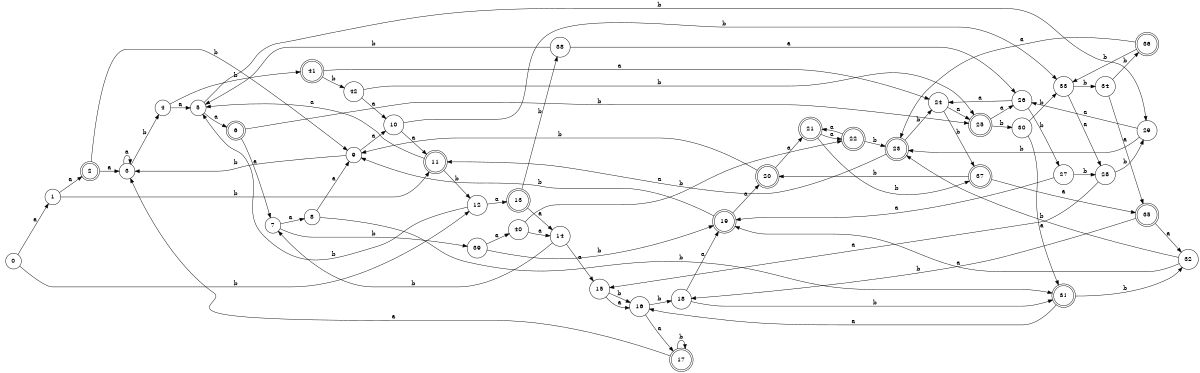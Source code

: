 digraph n35_4 {
__start0 [label="" shape="none"];

rankdir=LR;
size="8,5";

s0 [style="filled", color="black", fillcolor="white" shape="circle", label="0"];
s1 [style="filled", color="black", fillcolor="white" shape="circle", label="1"];
s2 [style="rounded,filled", color="black", fillcolor="white" shape="doublecircle", label="2"];
s3 [style="filled", color="black", fillcolor="white" shape="circle", label="3"];
s4 [style="filled", color="black", fillcolor="white" shape="circle", label="4"];
s5 [style="filled", color="black", fillcolor="white" shape="circle", label="5"];
s6 [style="rounded,filled", color="black", fillcolor="white" shape="doublecircle", label="6"];
s7 [style="filled", color="black", fillcolor="white" shape="circle", label="7"];
s8 [style="filled", color="black", fillcolor="white" shape="circle", label="8"];
s9 [style="filled", color="black", fillcolor="white" shape="circle", label="9"];
s10 [style="filled", color="black", fillcolor="white" shape="circle", label="10"];
s11 [style="rounded,filled", color="black", fillcolor="white" shape="doublecircle", label="11"];
s12 [style="filled", color="black", fillcolor="white" shape="circle", label="12"];
s13 [style="rounded,filled", color="black", fillcolor="white" shape="doublecircle", label="13"];
s14 [style="filled", color="black", fillcolor="white" shape="circle", label="14"];
s15 [style="filled", color="black", fillcolor="white" shape="circle", label="15"];
s16 [style="filled", color="black", fillcolor="white" shape="circle", label="16"];
s17 [style="rounded,filled", color="black", fillcolor="white" shape="doublecircle", label="17"];
s18 [style="filled", color="black", fillcolor="white" shape="circle", label="18"];
s19 [style="rounded,filled", color="black", fillcolor="white" shape="doublecircle", label="19"];
s20 [style="rounded,filled", color="black", fillcolor="white" shape="doublecircle", label="20"];
s21 [style="rounded,filled", color="black", fillcolor="white" shape="doublecircle", label="21"];
s22 [style="rounded,filled", color="black", fillcolor="white" shape="doublecircle", label="22"];
s23 [style="rounded,filled", color="black", fillcolor="white" shape="doublecircle", label="23"];
s24 [style="filled", color="black", fillcolor="white" shape="circle", label="24"];
s25 [style="rounded,filled", color="black", fillcolor="white" shape="doublecircle", label="25"];
s26 [style="filled", color="black", fillcolor="white" shape="circle", label="26"];
s27 [style="filled", color="black", fillcolor="white" shape="circle", label="27"];
s28 [style="filled", color="black", fillcolor="white" shape="circle", label="28"];
s29 [style="filled", color="black", fillcolor="white" shape="circle", label="29"];
s30 [style="filled", color="black", fillcolor="white" shape="circle", label="30"];
s31 [style="rounded,filled", color="black", fillcolor="white" shape="doublecircle", label="31"];
s32 [style="filled", color="black", fillcolor="white" shape="circle", label="32"];
s33 [style="filled", color="black", fillcolor="white" shape="circle", label="33"];
s34 [style="filled", color="black", fillcolor="white" shape="circle", label="34"];
s35 [style="rounded,filled", color="black", fillcolor="white" shape="doublecircle", label="35"];
s36 [style="rounded,filled", color="black", fillcolor="white" shape="doublecircle", label="36"];
s37 [style="rounded,filled", color="black", fillcolor="white" shape="doublecircle", label="37"];
s38 [style="filled", color="black", fillcolor="white" shape="circle", label="38"];
s39 [style="filled", color="black", fillcolor="white" shape="circle", label="39"];
s40 [style="filled", color="black", fillcolor="white" shape="circle", label="40"];
s41 [style="rounded,filled", color="black", fillcolor="white" shape="doublecircle", label="41"];
s42 [style="filled", color="black", fillcolor="white" shape="circle", label="42"];
s0 -> s1 [label="a"];
s0 -> s12 [label="b"];
s1 -> s2 [label="a"];
s1 -> s11 [label="b"];
s2 -> s3 [label="a"];
s2 -> s9 [label="b"];
s3 -> s3 [label="a"];
s3 -> s4 [label="b"];
s4 -> s5 [label="a"];
s4 -> s41 [label="b"];
s5 -> s6 [label="a"];
s5 -> s29 [label="b"];
s6 -> s7 [label="a"];
s6 -> s25 [label="b"];
s7 -> s8 [label="a"];
s7 -> s39 [label="b"];
s8 -> s9 [label="a"];
s8 -> s31 [label="b"];
s9 -> s10 [label="a"];
s9 -> s3 [label="b"];
s10 -> s11 [label="a"];
s10 -> s33 [label="b"];
s11 -> s5 [label="a"];
s11 -> s12 [label="b"];
s12 -> s13 [label="a"];
s12 -> s5 [label="b"];
s13 -> s14 [label="a"];
s13 -> s38 [label="b"];
s14 -> s15 [label="a"];
s14 -> s7 [label="b"];
s15 -> s16 [label="a"];
s15 -> s16 [label="b"];
s16 -> s17 [label="a"];
s16 -> s18 [label="b"];
s17 -> s3 [label="a"];
s17 -> s17 [label="b"];
s18 -> s19 [label="a"];
s18 -> s31 [label="b"];
s19 -> s20 [label="a"];
s19 -> s9 [label="b"];
s20 -> s21 [label="a"];
s20 -> s9 [label="b"];
s21 -> s22 [label="a"];
s21 -> s37 [label="b"];
s22 -> s21 [label="a"];
s22 -> s23 [label="b"];
s23 -> s11 [label="a"];
s23 -> s24 [label="b"];
s24 -> s25 [label="a"];
s24 -> s37 [label="b"];
s25 -> s26 [label="a"];
s25 -> s30 [label="b"];
s26 -> s24 [label="a"];
s26 -> s27 [label="b"];
s27 -> s19 [label="a"];
s27 -> s28 [label="b"];
s28 -> s15 [label="a"];
s28 -> s29 [label="b"];
s29 -> s26 [label="a"];
s29 -> s23 [label="b"];
s30 -> s31 [label="a"];
s30 -> s33 [label="b"];
s31 -> s16 [label="a"];
s31 -> s32 [label="b"];
s32 -> s19 [label="a"];
s32 -> s23 [label="b"];
s33 -> s28 [label="a"];
s33 -> s34 [label="b"];
s34 -> s35 [label="a"];
s34 -> s36 [label="b"];
s35 -> s32 [label="a"];
s35 -> s18 [label="b"];
s36 -> s23 [label="a"];
s36 -> s33 [label="b"];
s37 -> s35 [label="a"];
s37 -> s20 [label="b"];
s38 -> s26 [label="a"];
s38 -> s5 [label="b"];
s39 -> s40 [label="a"];
s39 -> s19 [label="b"];
s40 -> s14 [label="a"];
s40 -> s22 [label="b"];
s41 -> s24 [label="a"];
s41 -> s42 [label="b"];
s42 -> s10 [label="a"];
s42 -> s25 [label="b"];

}
